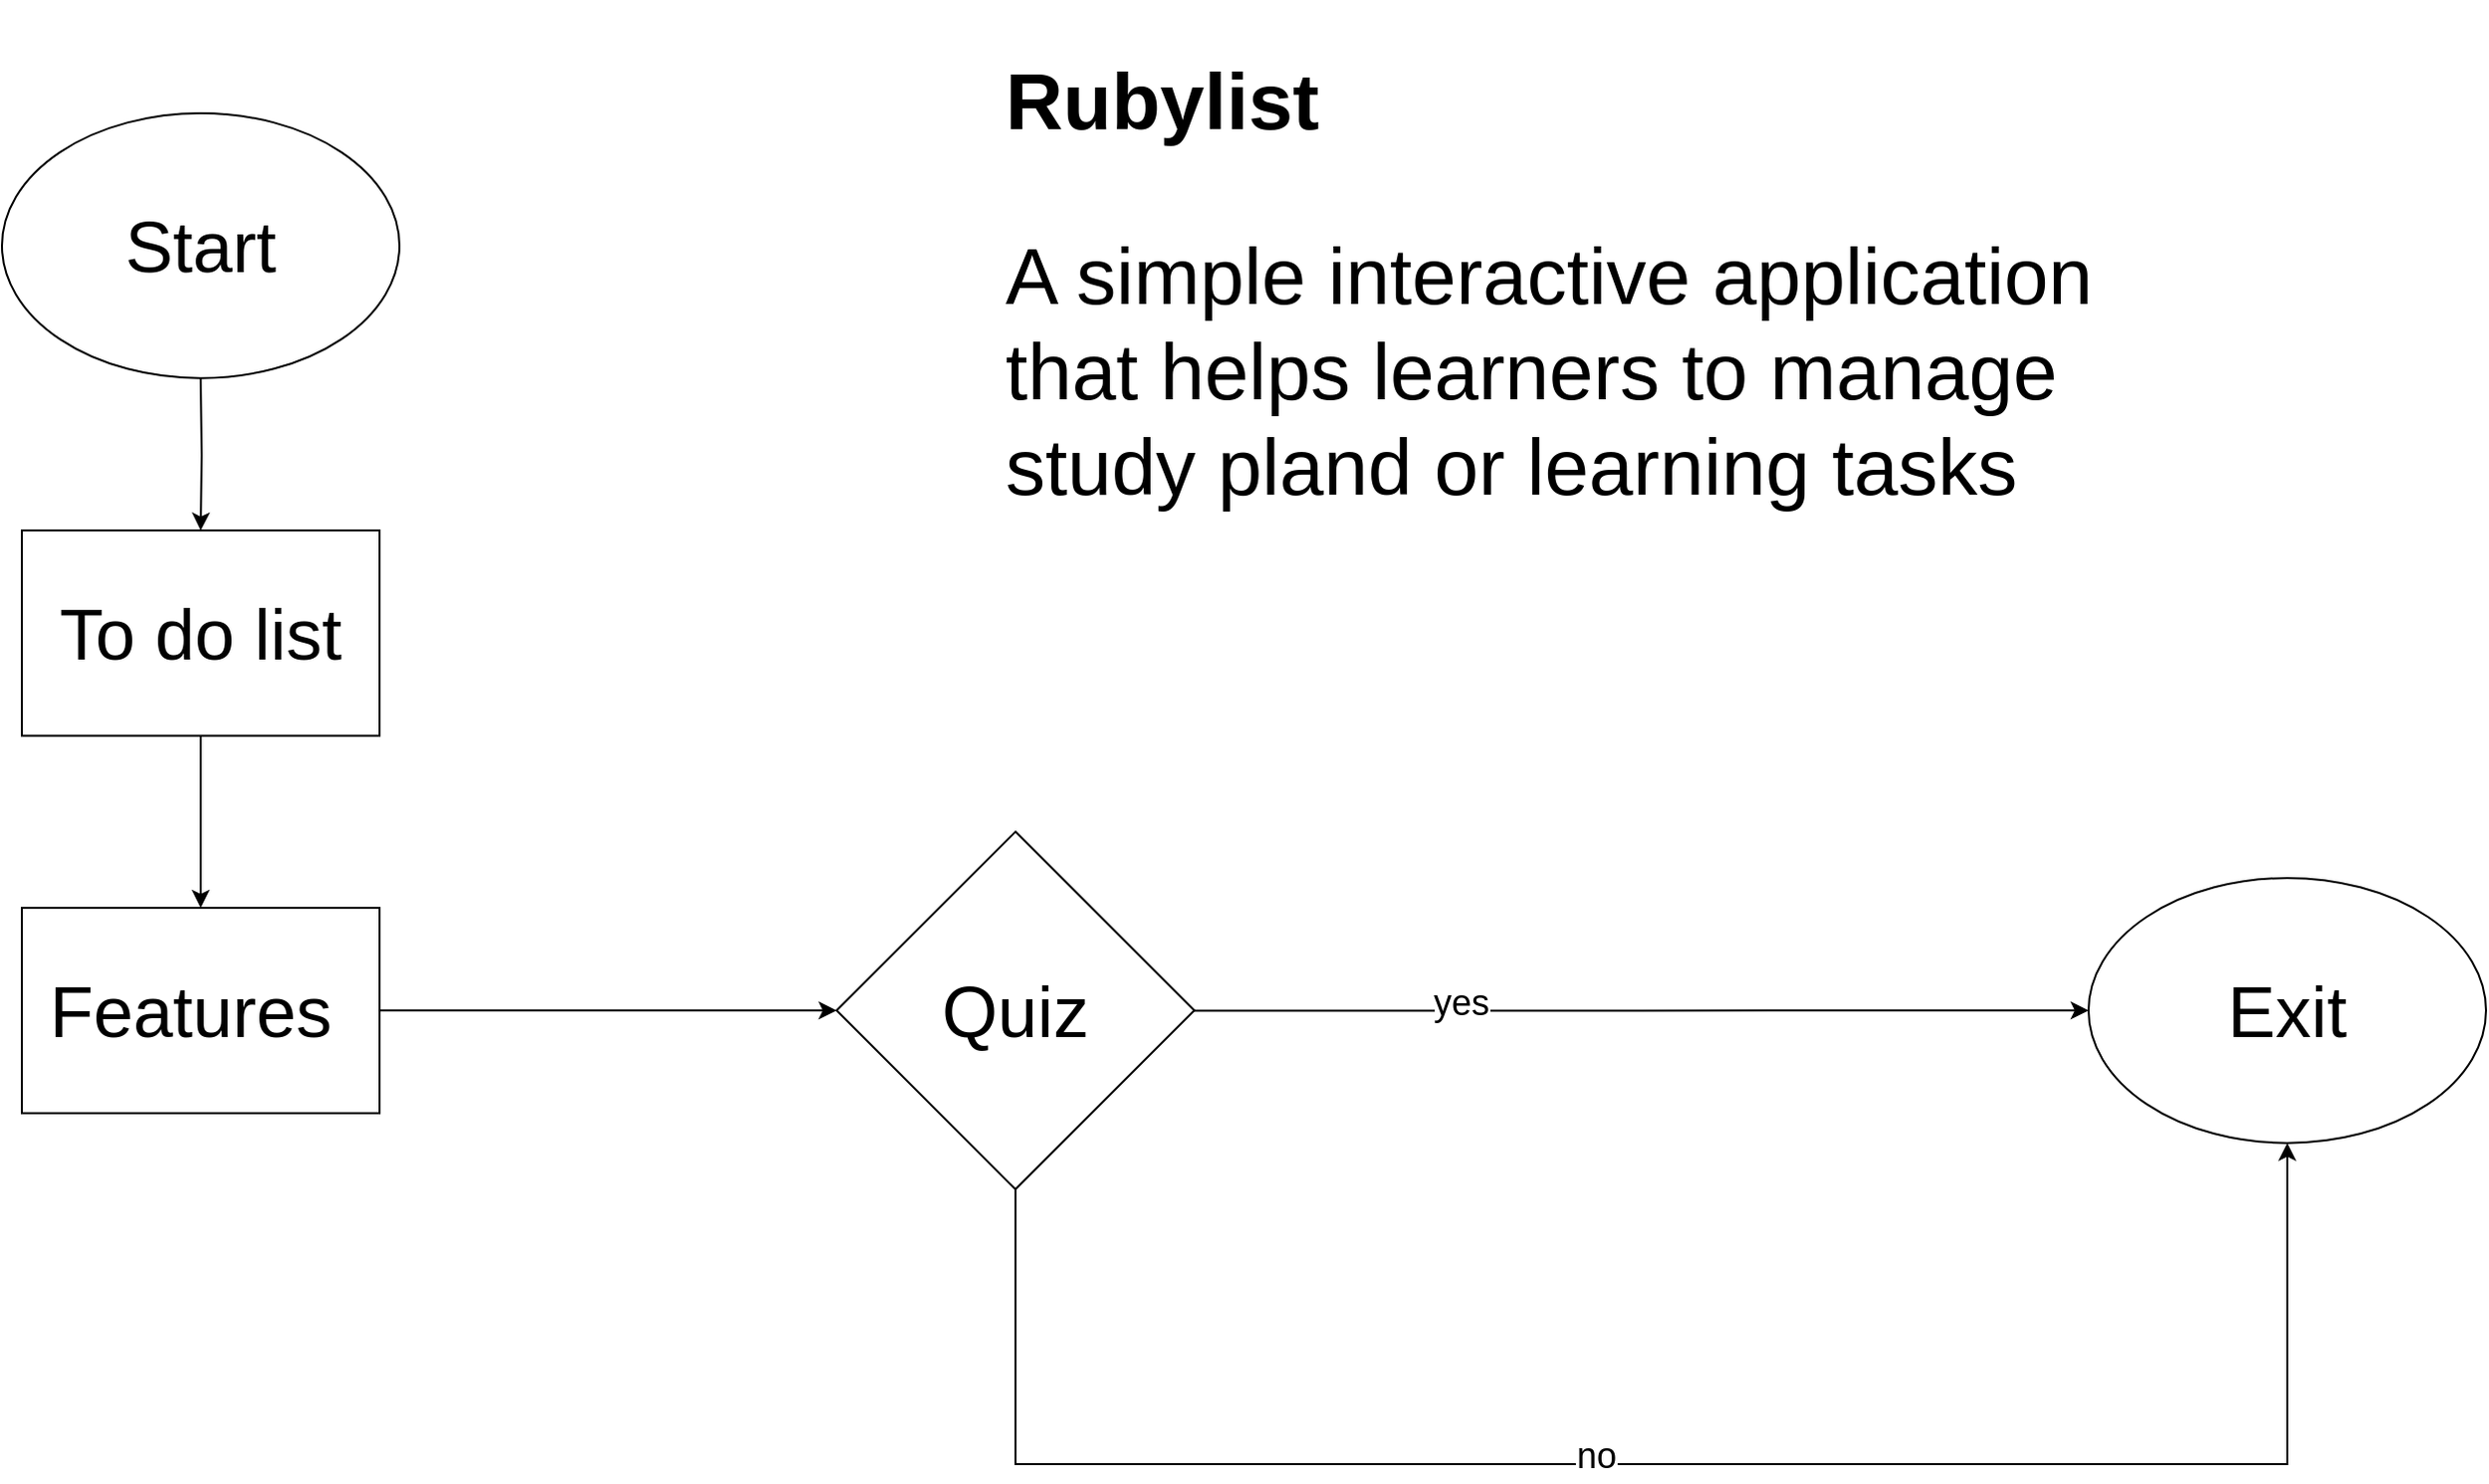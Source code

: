 <mxfile version="13.7.9" type="device"><diagram id="kDzCqyMb9zAuf9vu9PO9" name="Page-1"><mxGraphModel dx="1892" dy="1114" grid="1" gridSize="10" guides="1" tooltips="1" connect="1" arrows="1" fold="1" page="1" pageScale="1" pageWidth="1169" pageHeight="827" math="0" shadow="0"><root><mxCell id="0"/><mxCell id="1" parent="0"/><mxCell id="fkIj-NRXrG0yCDKo1Dhe-1" value="&lt;h1 style=&quot;font-size: 40px&quot;&gt;&lt;font style=&quot;font-size: 40px&quot;&gt;Rubylist&lt;/font&gt;&lt;/h1&gt;&lt;p style=&quot;font-size: 40px&quot;&gt;&lt;font style=&quot;font-size: 40px&quot;&gt;A simple interactive application that helps learners to manage study pland or learning tasks&lt;/font&gt;&lt;/p&gt;" style="text;html=1;strokeColor=none;fillColor=none;spacing=5;spacingTop=-20;whiteSpace=wrap;overflow=hidden;rounded=0;" parent="1" vertex="1"><mxGeometry x="1110" y="373.33" width="610" height="296.67" as="geometry"/></mxCell><mxCell id="fkIj-NRXrG0yCDKo1Dhe-2" value="&lt;font style=&quot;font-size: 36px&quot;&gt;Start&lt;/font&gt;" style="ellipse;whiteSpace=wrap;html=1;" parent="1" vertex="1"><mxGeometry x="610" y="420" width="200" height="133.33" as="geometry"/></mxCell><mxCell id="oTXX0igKEhz86w7dTR-u-8" value="" style="edgeStyle=orthogonalEdgeStyle;rounded=0;orthogonalLoop=1;jettySize=auto;html=1;fontColor=#FF3333;" parent="1" source="fkIj-NRXrG0yCDKo1Dhe-6" target="fkIj-NRXrG0yCDKo1Dhe-15" edge="1"><mxGeometry relative="1" as="geometry"/></mxCell><mxCell id="fkIj-NRXrG0yCDKo1Dhe-6" value="&lt;span style=&quot;font-size: 36px&quot;&gt;To do list&lt;br&gt;&lt;/span&gt;" style="rounded=0;whiteSpace=wrap;html=1;" parent="1" vertex="1"><mxGeometry x="620" y="630" width="180" height="103.33" as="geometry"/></mxCell><mxCell id="oTXX0igKEhz86w7dTR-u-7" value="" style="edgeStyle=orthogonalEdgeStyle;rounded=0;orthogonalLoop=1;jettySize=auto;html=1;fontColor=#FF3333;" parent="1" target="fkIj-NRXrG0yCDKo1Dhe-6" edge="1"><mxGeometry relative="1" as="geometry"><mxPoint x="710" y="553.33" as="sourcePoint"/></mxGeometry></mxCell><mxCell id="fkIj-NRXrG0yCDKo1Dhe-15" value="&lt;font style=&quot;font-size: 36px&quot;&gt;Features&amp;nbsp;&lt;/font&gt;" style="rounded=0;whiteSpace=wrap;html=1;" parent="1" vertex="1"><mxGeometry x="620" y="820.0" width="180" height="103.33" as="geometry"/></mxCell><mxCell id="oTXX0igKEhz86w7dTR-u-12" value="" style="edgeStyle=orthogonalEdgeStyle;rounded=0;orthogonalLoop=1;jettySize=auto;html=1;fontColor=#FF3333;" parent="1" source="fkIj-NRXrG0yCDKo1Dhe-36" target="Nqfn95qlBOkcXsPAJ7nE-14" edge="1"><mxGeometry relative="1" as="geometry"><mxPoint x="1090" y="861.6" as="sourcePoint"/></mxGeometry></mxCell><mxCell id="oTXX0igKEhz86w7dTR-u-21" value="&lt;font style=&quot;font-size: 18px&quot;&gt;yes&lt;/font&gt;" style="edgeLabel;html=1;align=center;verticalAlign=middle;resizable=0;points=[];" parent="oTXX0igKEhz86w7dTR-u-12" vertex="1" connectable="0"><mxGeometry x="0.001" y="91" relative="1" as="geometry"><mxPoint x="-92" y="87" as="offset"/></mxGeometry></mxCell><mxCell id="Nqfn95qlBOkcXsPAJ7nE-14" value="&lt;font style=&quot;font-size: 36px&quot;&gt;Exit&lt;/font&gt;" style="ellipse;whiteSpace=wrap;html=1;" parent="1" vertex="1"><mxGeometry x="1660" y="804.99" width="200" height="133.33" as="geometry"/></mxCell><mxCell id="oTXX0igKEhz86w7dTR-u-19" value="" style="edgeStyle=orthogonalEdgeStyle;rounded=0;orthogonalLoop=1;jettySize=auto;html=1;fontColor=#FF3333;entryX=0;entryY=0.5;entryDx=0;entryDy=0;" parent="1" source="fkIj-NRXrG0yCDKo1Dhe-15" target="fkIj-NRXrG0yCDKo1Dhe-36" edge="1"><mxGeometry relative="1" as="geometry"><mxPoint x="800" y="871.6" as="sourcePoint"/><mxPoint x="910" y="861.6" as="targetPoint"/><Array as="points"><mxPoint x="930" y="872"/><mxPoint x="930" y="872"/></Array></mxGeometry></mxCell><mxCell id="oTXX0igKEhz86w7dTR-u-22" style="edgeStyle=orthogonalEdgeStyle;rounded=0;orthogonalLoop=1;jettySize=auto;html=1;entryX=0.5;entryY=1;entryDx=0;entryDy=0;fontColor=#000000;exitX=0.5;exitY=1;exitDx=0;exitDy=0;" parent="1" source="fkIj-NRXrG0yCDKo1Dhe-36" target="Nqfn95qlBOkcXsPAJ7nE-14" edge="1"><mxGeometry relative="1" as="geometry"><Array as="points"><mxPoint x="1120" y="1100"/><mxPoint x="1760" y="1100"/></Array></mxGeometry></mxCell><mxCell id="oTXX0igKEhz86w7dTR-u-23" value="&lt;font style=&quot;font-size: 18px&quot;&gt;no&lt;/font&gt;" style="edgeLabel;html=1;align=center;verticalAlign=middle;resizable=0;points=[];fontColor=#000000;" parent="oTXX0igKEhz86w7dTR-u-22" vertex="1" connectable="0"><mxGeometry x="-0.084" y="4" relative="1" as="geometry"><mxPoint as="offset"/></mxGeometry></mxCell><mxCell id="fkIj-NRXrG0yCDKo1Dhe-36" value="&lt;font style=&quot;font-size: 36px&quot;&gt;Quiz&lt;/font&gt;" style="rhombus;whiteSpace=wrap;html=1;" parent="1" vertex="1"><mxGeometry x="1030" y="781.66" width="180" height="180" as="geometry"/></mxCell></root></mxGraphModel></diagram></mxfile>